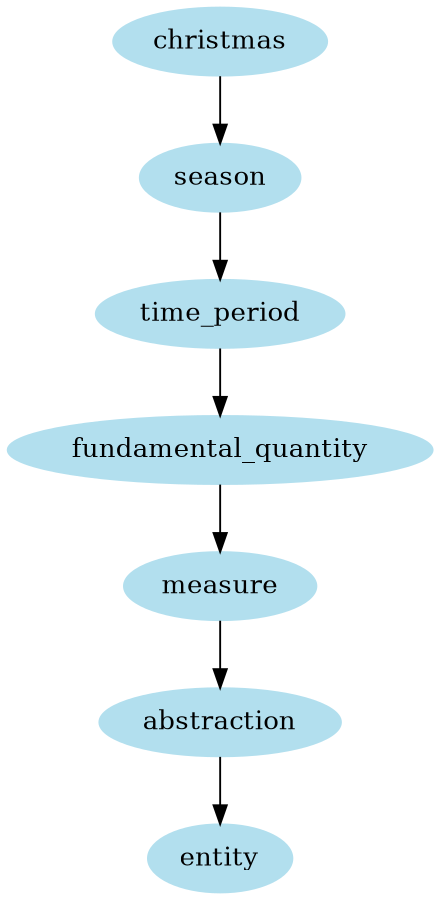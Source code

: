 digraph unix {
	node [color=lightblue2 style=filled]
	size="6,6"
	christmas -> season
	season -> time_period
	time_period -> fundamental_quantity
	fundamental_quantity -> measure
	measure -> abstraction
	abstraction -> entity
}
